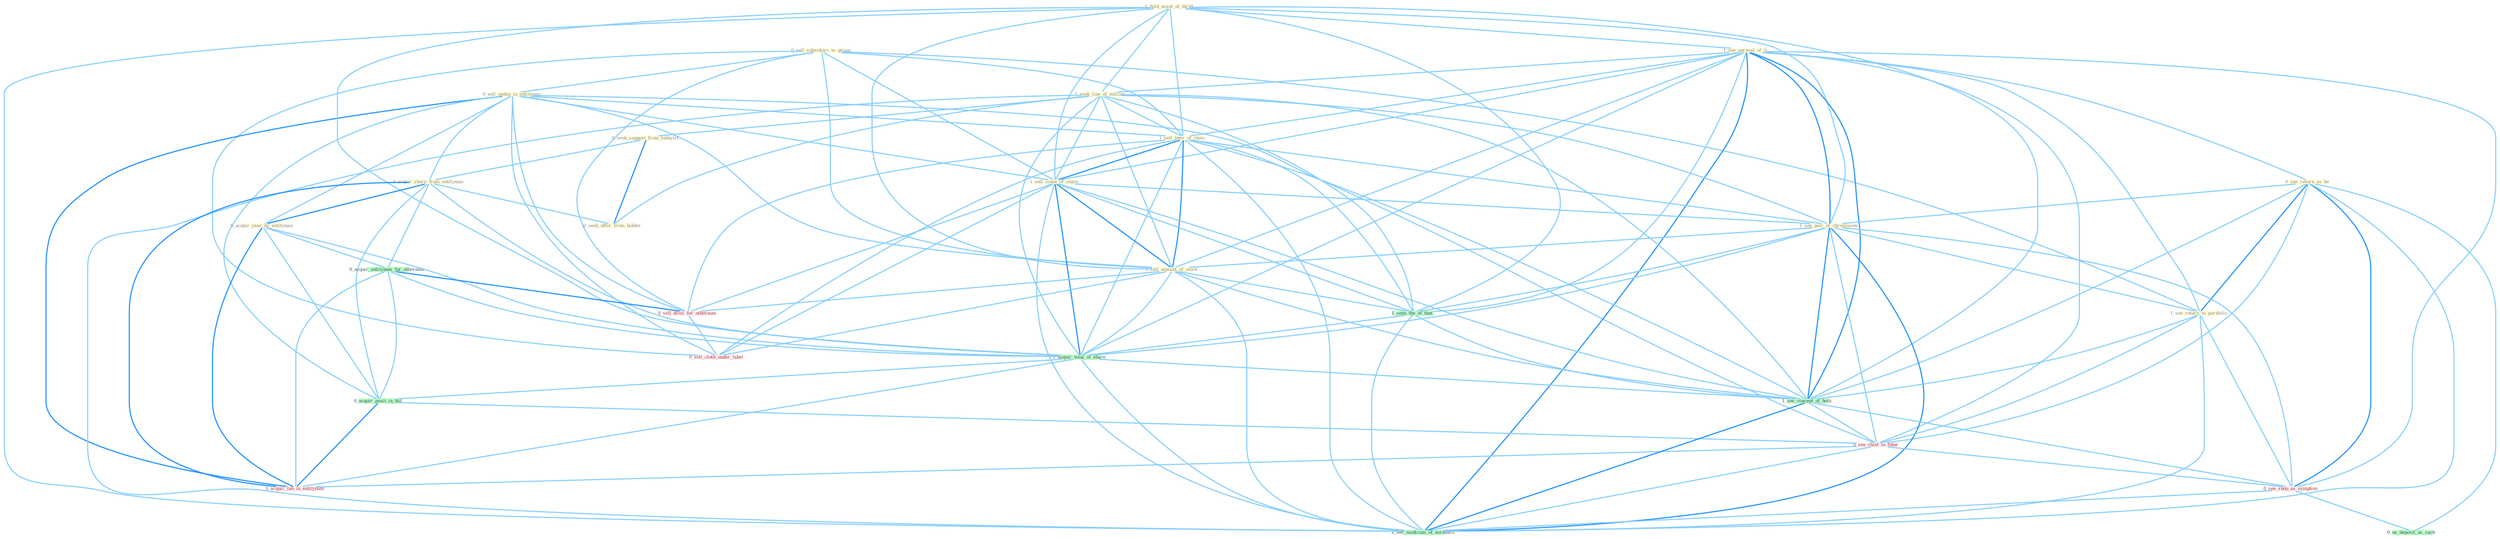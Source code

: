Graph G{ 
    node
    [shape=polygon,style=filled,width=.5,height=.06,color="#BDFCC9",fixedsize=true,fontsize=4,
    fontcolor="#2f4f4f"];
    {node
    [color="#ffffe0", fontcolor="#8b7d6b"] "0_sell_subsidiari_to_group " "0_sell_sedan_in_entitynam " "1_hold_asset_of_thrift " "1_see_unravel_of_it " "0_see_return_as_be " "1_seek_line_of_million " "1_sell_beer_of_choic " "1_sell_some_of_share " "1_see_pair_of_chromosom " "1_see_return_to_portfolio " "0_seek_suggest_from_lobbyist " "1_sell_amount_of_stock " "0_acquir_share_from_entitynam " "0_seek_offer_from_bidder " "0_acquir_year_by_entitynam "}
{node [color="#fff0f5", fontcolor="#b22222"] "0_sell_divis_for_othernum " "0_sell_cloth_under_label " "0_see_chief_in_futur " "0_see_shop_as_symptom " "1_acquir_lab_in_entitynam "}
edge [color="#B0E2FF"];

	"0_sell_subsidiari_to_group " -- "0_sell_sedan_in_entitynam " [w="1", color="#87cefa" ];
	"0_sell_subsidiari_to_group " -- "1_sell_beer_of_choic " [w="1", color="#87cefa" ];
	"0_sell_subsidiari_to_group " -- "1_sell_some_of_share " [w="1", color="#87cefa" ];
	"0_sell_subsidiari_to_group " -- "1_see_return_to_portfolio " [w="1", color="#87cefa" ];
	"0_sell_subsidiari_to_group " -- "1_sell_amount_of_stock " [w="1", color="#87cefa" ];
	"0_sell_subsidiari_to_group " -- "0_sell_divis_for_othernum " [w="1", color="#87cefa" ];
	"0_sell_subsidiari_to_group " -- "0_sell_cloth_under_label " [w="1", color="#87cefa" ];
	"0_sell_sedan_in_entitynam " -- "1_sell_beer_of_choic " [w="1", color="#87cefa" ];
	"0_sell_sedan_in_entitynam " -- "1_sell_some_of_share " [w="1", color="#87cefa" ];
	"0_sell_sedan_in_entitynam " -- "1_sell_amount_of_stock " [w="1", color="#87cefa" ];
	"0_sell_sedan_in_entitynam " -- "0_acquir_share_from_entitynam " [w="1", color="#87cefa" ];
	"0_sell_sedan_in_entitynam " -- "0_acquir_year_by_entitynam " [w="1", color="#87cefa" ];
	"0_sell_sedan_in_entitynam " -- "0_sell_divis_for_othernum " [w="1", color="#87cefa" ];
	"0_sell_sedan_in_entitynam " -- "0_sell_cloth_under_label " [w="1", color="#87cefa" ];
	"0_sell_sedan_in_entitynam " -- "0_acquir_posit_in_bid " [w="1", color="#87cefa" ];
	"0_sell_sedan_in_entitynam " -- "0_see_chief_in_futur " [w="1", color="#87cefa" ];
	"0_sell_sedan_in_entitynam " -- "1_acquir_lab_in_entitynam " [w="2", color="#1e90ff" , len=0.8];
	"1_hold_asset_of_thrift " -- "1_see_unravel_of_it " [w="1", color="#87cefa" ];
	"1_hold_asset_of_thrift " -- "1_seek_line_of_million " [w="1", color="#87cefa" ];
	"1_hold_asset_of_thrift " -- "1_sell_beer_of_choic " [w="1", color="#87cefa" ];
	"1_hold_asset_of_thrift " -- "1_sell_some_of_share " [w="1", color="#87cefa" ];
	"1_hold_asset_of_thrift " -- "1_see_pair_of_chromosom " [w="1", color="#87cefa" ];
	"1_hold_asset_of_thrift " -- "1_sell_amount_of_stock " [w="1", color="#87cefa" ];
	"1_hold_asset_of_thrift " -- "1_seen_the_of_that " [w="1", color="#87cefa" ];
	"1_hold_asset_of_thrift " -- "1_acquir_total_of_share " [w="1", color="#87cefa" ];
	"1_hold_asset_of_thrift " -- "1_see_concept_of_both " [w="1", color="#87cefa" ];
	"1_hold_asset_of_thrift " -- "1_see_modicum_of_normalci " [w="1", color="#87cefa" ];
	"1_see_unravel_of_it " -- "0_see_return_as_be " [w="1", color="#87cefa" ];
	"1_see_unravel_of_it " -- "1_seek_line_of_million " [w="1", color="#87cefa" ];
	"1_see_unravel_of_it " -- "1_sell_beer_of_choic " [w="1", color="#87cefa" ];
	"1_see_unravel_of_it " -- "1_sell_some_of_share " [w="1", color="#87cefa" ];
	"1_see_unravel_of_it " -- "1_see_pair_of_chromosom " [w="2", color="#1e90ff" , len=0.8];
	"1_see_unravel_of_it " -- "1_see_return_to_portfolio " [w="1", color="#87cefa" ];
	"1_see_unravel_of_it " -- "1_sell_amount_of_stock " [w="1", color="#87cefa" ];
	"1_see_unravel_of_it " -- "1_seen_the_of_that " [w="1", color="#87cefa" ];
	"1_see_unravel_of_it " -- "1_acquir_total_of_share " [w="1", color="#87cefa" ];
	"1_see_unravel_of_it " -- "1_see_concept_of_both " [w="2", color="#1e90ff" , len=0.8];
	"1_see_unravel_of_it " -- "0_see_chief_in_futur " [w="1", color="#87cefa" ];
	"1_see_unravel_of_it " -- "0_see_shop_as_symptom " [w="1", color="#87cefa" ];
	"1_see_unravel_of_it " -- "1_see_modicum_of_normalci " [w="2", color="#1e90ff" , len=0.8];
	"0_see_return_as_be " -- "1_see_pair_of_chromosom " [w="1", color="#87cefa" ];
	"0_see_return_as_be " -- "1_see_return_to_portfolio " [w="2", color="#1e90ff" , len=0.8];
	"0_see_return_as_be " -- "1_see_concept_of_both " [w="1", color="#87cefa" ];
	"0_see_return_as_be " -- "0_see_chief_in_futur " [w="1", color="#87cefa" ];
	"0_see_return_as_be " -- "0_see_shop_as_symptom " [w="2", color="#1e90ff" , len=0.8];
	"0_see_return_as_be " -- "0_us_deposit_as_cach " [w="1", color="#87cefa" ];
	"0_see_return_as_be " -- "1_see_modicum_of_normalci " [w="1", color="#87cefa" ];
	"1_seek_line_of_million " -- "1_sell_beer_of_choic " [w="1", color="#87cefa" ];
	"1_seek_line_of_million " -- "1_sell_some_of_share " [w="1", color="#87cefa" ];
	"1_seek_line_of_million " -- "1_see_pair_of_chromosom " [w="1", color="#87cefa" ];
	"1_seek_line_of_million " -- "0_seek_suggest_from_lobbyist " [w="1", color="#87cefa" ];
	"1_seek_line_of_million " -- "1_sell_amount_of_stock " [w="1", color="#87cefa" ];
	"1_seek_line_of_million " -- "0_seek_offer_from_bidder " [w="1", color="#87cefa" ];
	"1_seek_line_of_million " -- "1_seen_the_of_that " [w="1", color="#87cefa" ];
	"1_seek_line_of_million " -- "1_acquir_total_of_share " [w="1", color="#87cefa" ];
	"1_seek_line_of_million " -- "1_see_concept_of_both " [w="1", color="#87cefa" ];
	"1_seek_line_of_million " -- "1_see_modicum_of_normalci " [w="1", color="#87cefa" ];
	"1_sell_beer_of_choic " -- "1_sell_some_of_share " [w="2", color="#1e90ff" , len=0.8];
	"1_sell_beer_of_choic " -- "1_see_pair_of_chromosom " [w="1", color="#87cefa" ];
	"1_sell_beer_of_choic " -- "1_sell_amount_of_stock " [w="2", color="#1e90ff" , len=0.8];
	"1_sell_beer_of_choic " -- "1_seen_the_of_that " [w="1", color="#87cefa" ];
	"1_sell_beer_of_choic " -- "0_sell_divis_for_othernum " [w="1", color="#87cefa" ];
	"1_sell_beer_of_choic " -- "1_acquir_total_of_share " [w="1", color="#87cefa" ];
	"1_sell_beer_of_choic " -- "0_sell_cloth_under_label " [w="1", color="#87cefa" ];
	"1_sell_beer_of_choic " -- "1_see_concept_of_both " [w="1", color="#87cefa" ];
	"1_sell_beer_of_choic " -- "1_see_modicum_of_normalci " [w="1", color="#87cefa" ];
	"1_sell_some_of_share " -- "1_see_pair_of_chromosom " [w="1", color="#87cefa" ];
	"1_sell_some_of_share " -- "1_sell_amount_of_stock " [w="2", color="#1e90ff" , len=0.8];
	"1_sell_some_of_share " -- "1_seen_the_of_that " [w="1", color="#87cefa" ];
	"1_sell_some_of_share " -- "0_sell_divis_for_othernum " [w="1", color="#87cefa" ];
	"1_sell_some_of_share " -- "1_acquir_total_of_share " [w="2", color="#1e90ff" , len=0.8];
	"1_sell_some_of_share " -- "0_sell_cloth_under_label " [w="1", color="#87cefa" ];
	"1_sell_some_of_share " -- "1_see_concept_of_both " [w="1", color="#87cefa" ];
	"1_sell_some_of_share " -- "1_see_modicum_of_normalci " [w="1", color="#87cefa" ];
	"1_see_pair_of_chromosom " -- "1_see_return_to_portfolio " [w="1", color="#87cefa" ];
	"1_see_pair_of_chromosom " -- "1_sell_amount_of_stock " [w="1", color="#87cefa" ];
	"1_see_pair_of_chromosom " -- "1_seen_the_of_that " [w="1", color="#87cefa" ];
	"1_see_pair_of_chromosom " -- "1_acquir_total_of_share " [w="1", color="#87cefa" ];
	"1_see_pair_of_chromosom " -- "1_see_concept_of_both " [w="2", color="#1e90ff" , len=0.8];
	"1_see_pair_of_chromosom " -- "0_see_chief_in_futur " [w="1", color="#87cefa" ];
	"1_see_pair_of_chromosom " -- "0_see_shop_as_symptom " [w="1", color="#87cefa" ];
	"1_see_pair_of_chromosom " -- "1_see_modicum_of_normalci " [w="2", color="#1e90ff" , len=0.8];
	"1_see_return_to_portfolio " -- "1_see_concept_of_both " [w="1", color="#87cefa" ];
	"1_see_return_to_portfolio " -- "0_see_chief_in_futur " [w="1", color="#87cefa" ];
	"1_see_return_to_portfolio " -- "0_see_shop_as_symptom " [w="1", color="#87cefa" ];
	"1_see_return_to_portfolio " -- "1_see_modicum_of_normalci " [w="1", color="#87cefa" ];
	"0_seek_suggest_from_lobbyist " -- "0_acquir_share_from_entitynam " [w="1", color="#87cefa" ];
	"0_seek_suggest_from_lobbyist " -- "0_seek_offer_from_bidder " [w="2", color="#1e90ff" , len=0.8];
	"1_sell_amount_of_stock " -- "1_seen_the_of_that " [w="1", color="#87cefa" ];
	"1_sell_amount_of_stock " -- "0_sell_divis_for_othernum " [w="1", color="#87cefa" ];
	"1_sell_amount_of_stock " -- "1_acquir_total_of_share " [w="1", color="#87cefa" ];
	"1_sell_amount_of_stock " -- "0_sell_cloth_under_label " [w="1", color="#87cefa" ];
	"1_sell_amount_of_stock " -- "1_see_concept_of_both " [w="1", color="#87cefa" ];
	"1_sell_amount_of_stock " -- "1_see_modicum_of_normalci " [w="1", color="#87cefa" ];
	"0_acquir_share_from_entitynam " -- "0_seek_offer_from_bidder " [w="1", color="#87cefa" ];
	"0_acquir_share_from_entitynam " -- "0_acquir_year_by_entitynam " [w="2", color="#1e90ff" , len=0.8];
	"0_acquir_share_from_entitynam " -- "0_acquir_entitynam_for_othernum " [w="1", color="#87cefa" ];
	"0_acquir_share_from_entitynam " -- "1_acquir_total_of_share " [w="1", color="#87cefa" ];
	"0_acquir_share_from_entitynam " -- "0_acquir_posit_in_bid " [w="1", color="#87cefa" ];
	"0_acquir_share_from_entitynam " -- "1_acquir_lab_in_entitynam " [w="2", color="#1e90ff" , len=0.8];
	"0_acquir_year_by_entitynam " -- "0_acquir_entitynam_for_othernum " [w="1", color="#87cefa" ];
	"0_acquir_year_by_entitynam " -- "1_acquir_total_of_share " [w="1", color="#87cefa" ];
	"0_acquir_year_by_entitynam " -- "0_acquir_posit_in_bid " [w="1", color="#87cefa" ];
	"0_acquir_year_by_entitynam " -- "1_acquir_lab_in_entitynam " [w="2", color="#1e90ff" , len=0.8];
	"0_acquir_entitynam_for_othernum " -- "0_sell_divis_for_othernum " [w="2", color="#1e90ff" , len=0.8];
	"0_acquir_entitynam_for_othernum " -- "1_acquir_total_of_share " [w="1", color="#87cefa" ];
	"0_acquir_entitynam_for_othernum " -- "0_acquir_posit_in_bid " [w="1", color="#87cefa" ];
	"0_acquir_entitynam_for_othernum " -- "1_acquir_lab_in_entitynam " [w="1", color="#87cefa" ];
	"1_seen_the_of_that " -- "1_acquir_total_of_share " [w="1", color="#87cefa" ];
	"1_seen_the_of_that " -- "1_see_concept_of_both " [w="1", color="#87cefa" ];
	"1_seen_the_of_that " -- "1_see_modicum_of_normalci " [w="1", color="#87cefa" ];
	"0_sell_divis_for_othernum " -- "0_sell_cloth_under_label " [w="1", color="#87cefa" ];
	"1_acquir_total_of_share " -- "0_acquir_posit_in_bid " [w="1", color="#87cefa" ];
	"1_acquir_total_of_share " -- "1_see_concept_of_both " [w="1", color="#87cefa" ];
	"1_acquir_total_of_share " -- "1_acquir_lab_in_entitynam " [w="1", color="#87cefa" ];
	"1_acquir_total_of_share " -- "1_see_modicum_of_normalci " [w="1", color="#87cefa" ];
	"0_acquir_posit_in_bid " -- "0_see_chief_in_futur " [w="1", color="#87cefa" ];
	"0_acquir_posit_in_bid " -- "1_acquir_lab_in_entitynam " [w="2", color="#1e90ff" , len=0.8];
	"1_see_concept_of_both " -- "0_see_chief_in_futur " [w="1", color="#87cefa" ];
	"1_see_concept_of_both " -- "0_see_shop_as_symptom " [w="1", color="#87cefa" ];
	"1_see_concept_of_both " -- "1_see_modicum_of_normalci " [w="2", color="#1e90ff" , len=0.8];
	"0_see_chief_in_futur " -- "0_see_shop_as_symptom " [w="1", color="#87cefa" ];
	"0_see_chief_in_futur " -- "1_acquir_lab_in_entitynam " [w="1", color="#87cefa" ];
	"0_see_chief_in_futur " -- "1_see_modicum_of_normalci " [w="1", color="#87cefa" ];
	"0_see_shop_as_symptom " -- "0_us_deposit_as_cach " [w="1", color="#87cefa" ];
	"0_see_shop_as_symptom " -- "1_see_modicum_of_normalci " [w="1", color="#87cefa" ];
}